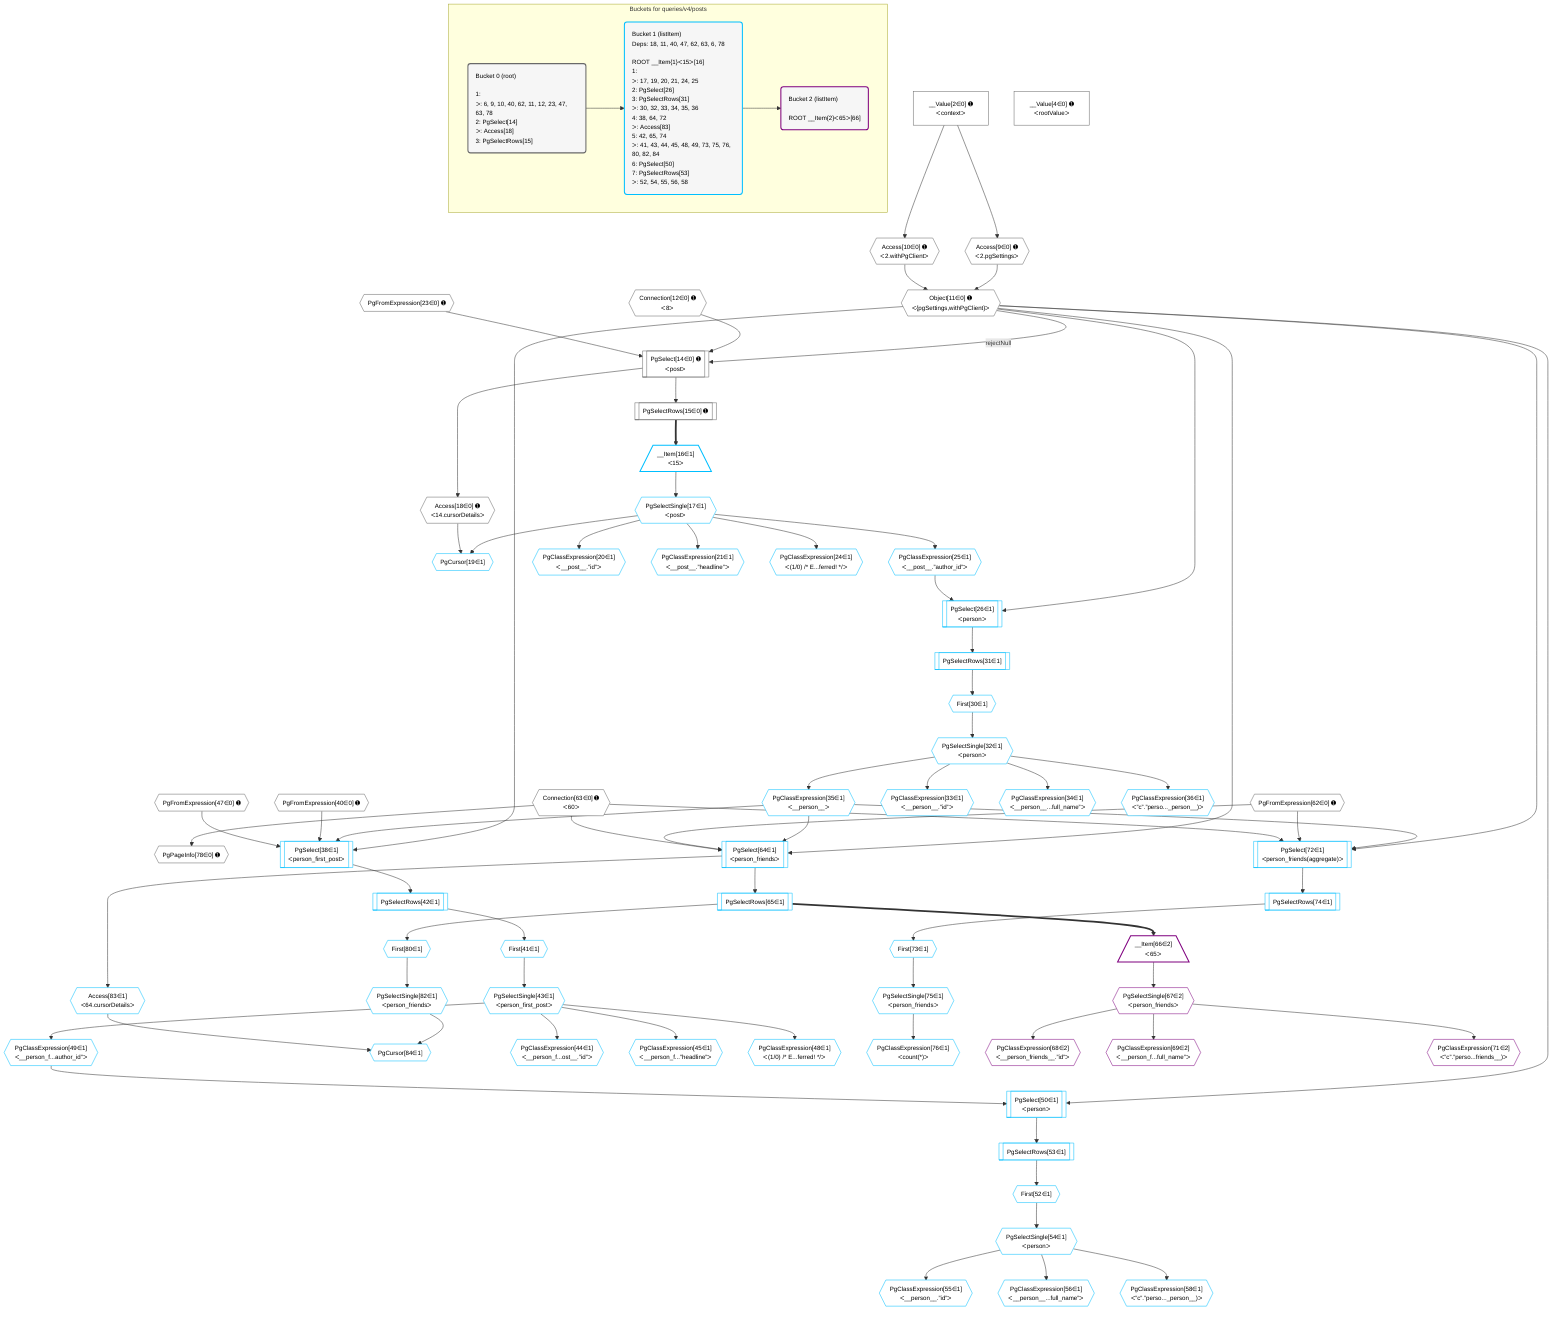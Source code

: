 %%{init: {'themeVariables': { 'fontSize': '12px'}}}%%
graph TD
    classDef path fill:#eee,stroke:#000,color:#000
    classDef plan fill:#fff,stroke-width:1px,color:#000
    classDef itemplan fill:#fff,stroke-width:2px,color:#000
    classDef unbatchedplan fill:#dff,stroke-width:1px,color:#000
    classDef sideeffectplan fill:#fcc,stroke-width:2px,color:#000
    classDef bucket fill:#f6f6f6,color:#000,stroke-width:2px,text-align:left


    %% plan dependencies
    PgSelect14[["PgSelect[14∈0] ➊<br />ᐸpostᐳ"]]:::plan
    Object11{{"Object[11∈0] ➊<br />ᐸ{pgSettings,withPgClient}ᐳ"}}:::plan
    Connection12{{"Connection[12∈0] ➊<br />ᐸ8ᐳ"}}:::plan
    PgFromExpression23{{"PgFromExpression[23∈0] ➊"}}:::plan
    Object11 -->|rejectNull| PgSelect14
    Connection12 & PgFromExpression23 --> PgSelect14
    Connection63{{"Connection[63∈0] ➊<br />ᐸ60ᐳ"}}:::plan
    Access9{{"Access[9∈0] ➊<br />ᐸ2.pgSettingsᐳ"}}:::plan
    Access10{{"Access[10∈0] ➊<br />ᐸ2.withPgClientᐳ"}}:::plan
    Access9 & Access10 --> Object11
    __Value2["__Value[2∈0] ➊<br />ᐸcontextᐳ"]:::plan
    __Value2 --> Access9
    __Value2 --> Access10
    PgSelectRows15[["PgSelectRows[15∈0] ➊"]]:::plan
    PgSelect14 --> PgSelectRows15
    Access18{{"Access[18∈0] ➊<br />ᐸ14.cursorDetailsᐳ"}}:::plan
    PgSelect14 --> Access18
    PgFromExpression47{{"PgFromExpression[47∈0] ➊"}}:::plan
    PgPageInfo78{{"PgPageInfo[78∈0] ➊"}}:::plan
    Connection63 --> PgPageInfo78
    __Value4["__Value[4∈0] ➊<br />ᐸrootValueᐳ"]:::plan
    PgFromExpression40{{"PgFromExpression[40∈0] ➊"}}:::plan
    PgFromExpression62{{"PgFromExpression[62∈0] ➊"}}:::plan
    PgSelect64[["PgSelect[64∈1]<br />ᐸperson_friendsᐳ"]]:::plan
    PgClassExpression35{{"PgClassExpression[35∈1]<br />ᐸ__person__ᐳ"}}:::plan
    Object11 & PgClassExpression35 & PgFromExpression62 & Connection63 --> PgSelect64
    PgSelect38[["PgSelect[38∈1]<br />ᐸperson_first_postᐳ"]]:::plan
    Object11 & PgClassExpression35 & PgFromExpression40 & PgFromExpression47 --> PgSelect38
    PgSelect72[["PgSelect[72∈1]<br />ᐸperson_friends(aggregate)ᐳ"]]:::plan
    Object11 & PgClassExpression35 & PgFromExpression62 & Connection63 --> PgSelect72
    PgCursor19{{"PgCursor[19∈1]"}}:::plan
    PgSelectSingle17{{"PgSelectSingle[17∈1]<br />ᐸpostᐳ"}}:::plan
    PgSelectSingle17 & Access18 --> PgCursor19
    PgSelect26[["PgSelect[26∈1]<br />ᐸpersonᐳ"]]:::plan
    PgClassExpression25{{"PgClassExpression[25∈1]<br />ᐸ__post__.”author_id”ᐳ"}}:::plan
    Object11 & PgClassExpression25 --> PgSelect26
    PgSelect50[["PgSelect[50∈1]<br />ᐸpersonᐳ"]]:::plan
    PgClassExpression49{{"PgClassExpression[49∈1]<br />ᐸ__person_f...author_id”ᐳ"}}:::plan
    Object11 & PgClassExpression49 --> PgSelect50
    PgCursor84{{"PgCursor[84∈1]"}}:::plan
    PgSelectSingle82{{"PgSelectSingle[82∈1]<br />ᐸperson_friendsᐳ"}}:::plan
    Access83{{"Access[83∈1]<br />ᐸ64.cursorDetailsᐳ"}}:::plan
    PgSelectSingle82 & Access83 --> PgCursor84
    __Item16[/"__Item[16∈1]<br />ᐸ15ᐳ"\]:::itemplan
    PgSelectRows15 ==> __Item16
    __Item16 --> PgSelectSingle17
    PgClassExpression20{{"PgClassExpression[20∈1]<br />ᐸ__post__.”id”ᐳ"}}:::plan
    PgSelectSingle17 --> PgClassExpression20
    PgClassExpression21{{"PgClassExpression[21∈1]<br />ᐸ__post__.”headline”ᐳ"}}:::plan
    PgSelectSingle17 --> PgClassExpression21
    PgClassExpression24{{"PgClassExpression[24∈1]<br />ᐸ(1/0) /* E...ferred! */ᐳ"}}:::plan
    PgSelectSingle17 --> PgClassExpression24
    PgSelectSingle17 --> PgClassExpression25
    First30{{"First[30∈1]"}}:::plan
    PgSelectRows31[["PgSelectRows[31∈1]"]]:::plan
    PgSelectRows31 --> First30
    PgSelect26 --> PgSelectRows31
    PgSelectSingle32{{"PgSelectSingle[32∈1]<br />ᐸpersonᐳ"}}:::plan
    First30 --> PgSelectSingle32
    PgClassExpression33{{"PgClassExpression[33∈1]<br />ᐸ__person__.”id”ᐳ"}}:::plan
    PgSelectSingle32 --> PgClassExpression33
    PgClassExpression34{{"PgClassExpression[34∈1]<br />ᐸ__person__...full_name”ᐳ"}}:::plan
    PgSelectSingle32 --> PgClassExpression34
    PgSelectSingle32 --> PgClassExpression35
    PgClassExpression36{{"PgClassExpression[36∈1]<br />ᐸ”c”.”perso..._person__)ᐳ"}}:::plan
    PgSelectSingle32 --> PgClassExpression36
    First41{{"First[41∈1]"}}:::plan
    PgSelectRows42[["PgSelectRows[42∈1]"]]:::plan
    PgSelectRows42 --> First41
    PgSelect38 --> PgSelectRows42
    PgSelectSingle43{{"PgSelectSingle[43∈1]<br />ᐸperson_first_postᐳ"}}:::plan
    First41 --> PgSelectSingle43
    PgClassExpression44{{"PgClassExpression[44∈1]<br />ᐸ__person_f...ost__.”id”ᐳ"}}:::plan
    PgSelectSingle43 --> PgClassExpression44
    PgClassExpression45{{"PgClassExpression[45∈1]<br />ᐸ__person_f...”headline”ᐳ"}}:::plan
    PgSelectSingle43 --> PgClassExpression45
    PgClassExpression48{{"PgClassExpression[48∈1]<br />ᐸ(1/0) /* E...ferred! */ᐳ"}}:::plan
    PgSelectSingle43 --> PgClassExpression48
    PgSelectSingle43 --> PgClassExpression49
    First52{{"First[52∈1]"}}:::plan
    PgSelectRows53[["PgSelectRows[53∈1]"]]:::plan
    PgSelectRows53 --> First52
    PgSelect50 --> PgSelectRows53
    PgSelectSingle54{{"PgSelectSingle[54∈1]<br />ᐸpersonᐳ"}}:::plan
    First52 --> PgSelectSingle54
    PgClassExpression55{{"PgClassExpression[55∈1]<br />ᐸ__person__.”id”ᐳ"}}:::plan
    PgSelectSingle54 --> PgClassExpression55
    PgClassExpression56{{"PgClassExpression[56∈1]<br />ᐸ__person__...full_name”ᐳ"}}:::plan
    PgSelectSingle54 --> PgClassExpression56
    PgClassExpression58{{"PgClassExpression[58∈1]<br />ᐸ”c”.”perso..._person__)ᐳ"}}:::plan
    PgSelectSingle54 --> PgClassExpression58
    PgSelectRows65[["PgSelectRows[65∈1]"]]:::plan
    PgSelect64 --> PgSelectRows65
    First73{{"First[73∈1]"}}:::plan
    PgSelectRows74[["PgSelectRows[74∈1]"]]:::plan
    PgSelectRows74 --> First73
    PgSelect72 --> PgSelectRows74
    PgSelectSingle75{{"PgSelectSingle[75∈1]<br />ᐸperson_friendsᐳ"}}:::plan
    First73 --> PgSelectSingle75
    PgClassExpression76{{"PgClassExpression[76∈1]<br />ᐸcount(*)ᐳ"}}:::plan
    PgSelectSingle75 --> PgClassExpression76
    First80{{"First[80∈1]"}}:::plan
    PgSelectRows65 --> First80
    First80 --> PgSelectSingle82
    PgSelect64 --> Access83
    __Item66[/"__Item[66∈2]<br />ᐸ65ᐳ"\]:::itemplan
    PgSelectRows65 ==> __Item66
    PgSelectSingle67{{"PgSelectSingle[67∈2]<br />ᐸperson_friendsᐳ"}}:::plan
    __Item66 --> PgSelectSingle67
    PgClassExpression68{{"PgClassExpression[68∈2]<br />ᐸ__person_friends__.”id”ᐳ"}}:::plan
    PgSelectSingle67 --> PgClassExpression68
    PgClassExpression69{{"PgClassExpression[69∈2]<br />ᐸ__person_f...full_name”ᐳ"}}:::plan
    PgSelectSingle67 --> PgClassExpression69
    PgClassExpression71{{"PgClassExpression[71∈2]<br />ᐸ”c”.”perso...friends__)ᐳ"}}:::plan
    PgSelectSingle67 --> PgClassExpression71

    %% define steps

    subgraph "Buckets for queries/v4/posts"
    Bucket0("Bucket 0 (root)<br /><br />1: <br />ᐳ: 6, 9, 10, 40, 62, 11, 12, 23, 47, 63, 78<br />2: PgSelect[14]<br />ᐳ: Access[18]<br />3: PgSelectRows[15]"):::bucket
    classDef bucket0 stroke:#696969
    class Bucket0,__Value2,__Value4,Access9,Access10,Object11,Connection12,PgSelect14,PgSelectRows15,Access18,PgFromExpression23,PgFromExpression40,PgFromExpression47,PgFromExpression62,Connection63,PgPageInfo78 bucket0
    Bucket1("Bucket 1 (listItem)<br />Deps: 18, 11, 40, 47, 62, 63, 6, 78<br /><br />ROOT __Item{1}ᐸ15ᐳ[16]<br />1: <br />ᐳ: 17, 19, 20, 21, 24, 25<br />2: PgSelect[26]<br />3: PgSelectRows[31]<br />ᐳ: 30, 32, 33, 34, 35, 36<br />4: 38, 64, 72<br />ᐳ: Access[83]<br />5: 42, 65, 74<br />ᐳ: 41, 43, 44, 45, 48, 49, 73, 75, 76, 80, 82, 84<br />6: PgSelect[50]<br />7: PgSelectRows[53]<br />ᐳ: 52, 54, 55, 56, 58"):::bucket
    classDef bucket1 stroke:#00bfff
    class Bucket1,__Item16,PgSelectSingle17,PgCursor19,PgClassExpression20,PgClassExpression21,PgClassExpression24,PgClassExpression25,PgSelect26,First30,PgSelectRows31,PgSelectSingle32,PgClassExpression33,PgClassExpression34,PgClassExpression35,PgClassExpression36,PgSelect38,First41,PgSelectRows42,PgSelectSingle43,PgClassExpression44,PgClassExpression45,PgClassExpression48,PgClassExpression49,PgSelect50,First52,PgSelectRows53,PgSelectSingle54,PgClassExpression55,PgClassExpression56,PgClassExpression58,PgSelect64,PgSelectRows65,PgSelect72,First73,PgSelectRows74,PgSelectSingle75,PgClassExpression76,First80,PgSelectSingle82,Access83,PgCursor84 bucket1
    Bucket2("Bucket 2 (listItem)<br /><br />ROOT __Item{2}ᐸ65ᐳ[66]"):::bucket
    classDef bucket2 stroke:#7f007f
    class Bucket2,__Item66,PgSelectSingle67,PgClassExpression68,PgClassExpression69,PgClassExpression71 bucket2
    Bucket0 --> Bucket1
    Bucket1 --> Bucket2
    end